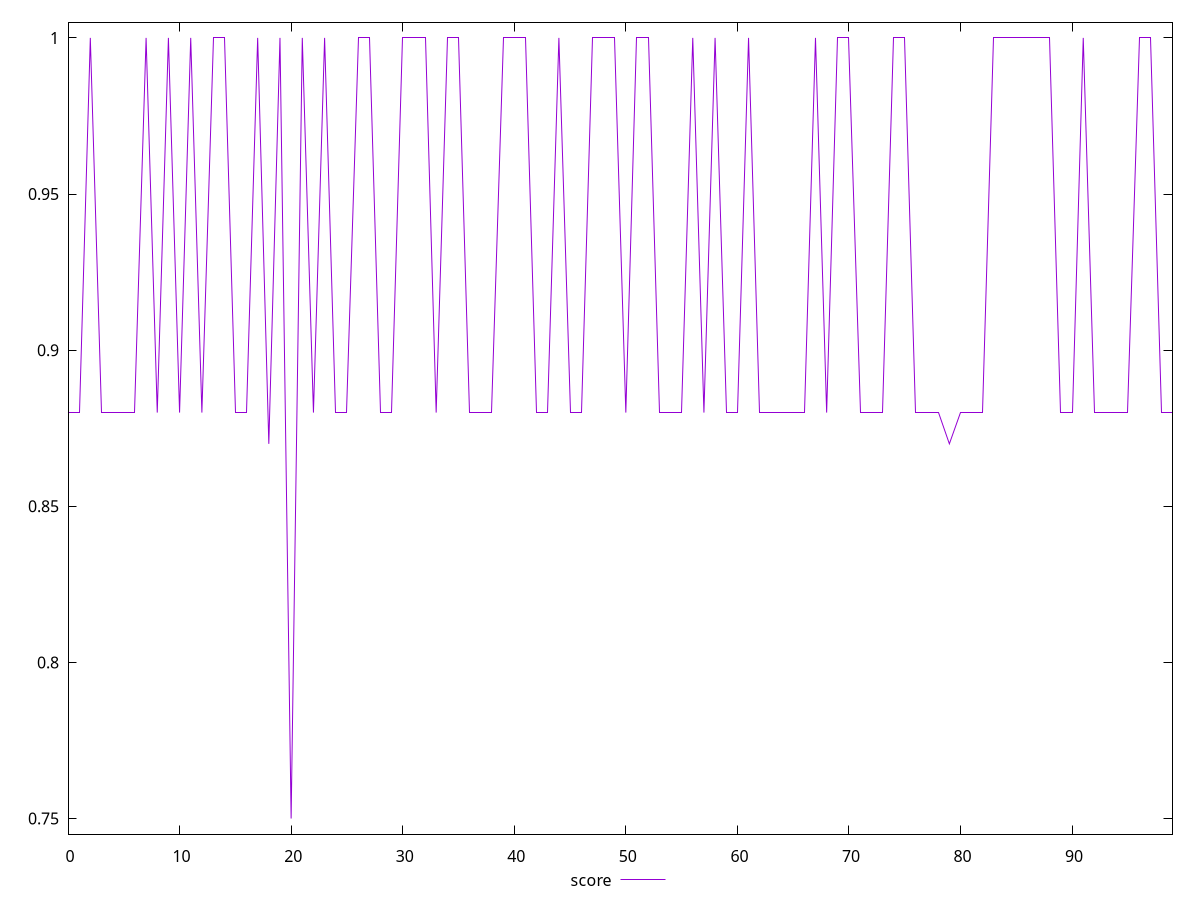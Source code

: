 reset

$score <<EOF
0 0.88
1 0.88
2 1
3 0.88
4 0.88
5 0.88
6 0.88
7 1
8 0.88
9 1
10 0.88
11 1
12 0.88
13 1
14 1
15 0.88
16 0.88
17 1
18 0.87
19 1
20 0.75
21 1
22 0.88
23 1
24 0.88
25 0.88
26 1
27 1
28 0.88
29 0.88
30 1
31 1
32 1
33 0.88
34 1
35 1
36 0.88
37 0.88
38 0.88
39 1
40 1
41 1
42 0.88
43 0.88
44 1
45 0.88
46 0.88
47 1
48 1
49 1
50 0.88
51 1
52 1
53 0.88
54 0.88
55 0.88
56 1
57 0.88
58 1
59 0.88
60 0.88
61 1
62 0.88
63 0.88
64 0.88
65 0.88
66 0.88
67 1
68 0.88
69 1
70 1
71 0.88
72 0.88
73 0.88
74 1
75 1
76 0.88
77 0.88
78 0.88
79 0.87
80 0.88
81 0.88
82 0.88
83 1
84 1
85 1
86 1
87 1
88 1
89 0.88
90 0.88
91 1
92 0.88
93 0.88
94 0.88
95 0.88
96 1
97 1
98 0.88
99 0.88
EOF

set key outside below
set xrange [0:99]
set yrange [0.745:1.005]
set trange [0.745:1.005]
set terminal svg size 640, 500 enhanced background rgb 'white'
set output "report_00015_2021-02-09T16-11-33.973Z/unminified-javascript/samples/pages+cached+noadtech/score/values.svg"

plot $score title "score" with line

reset
